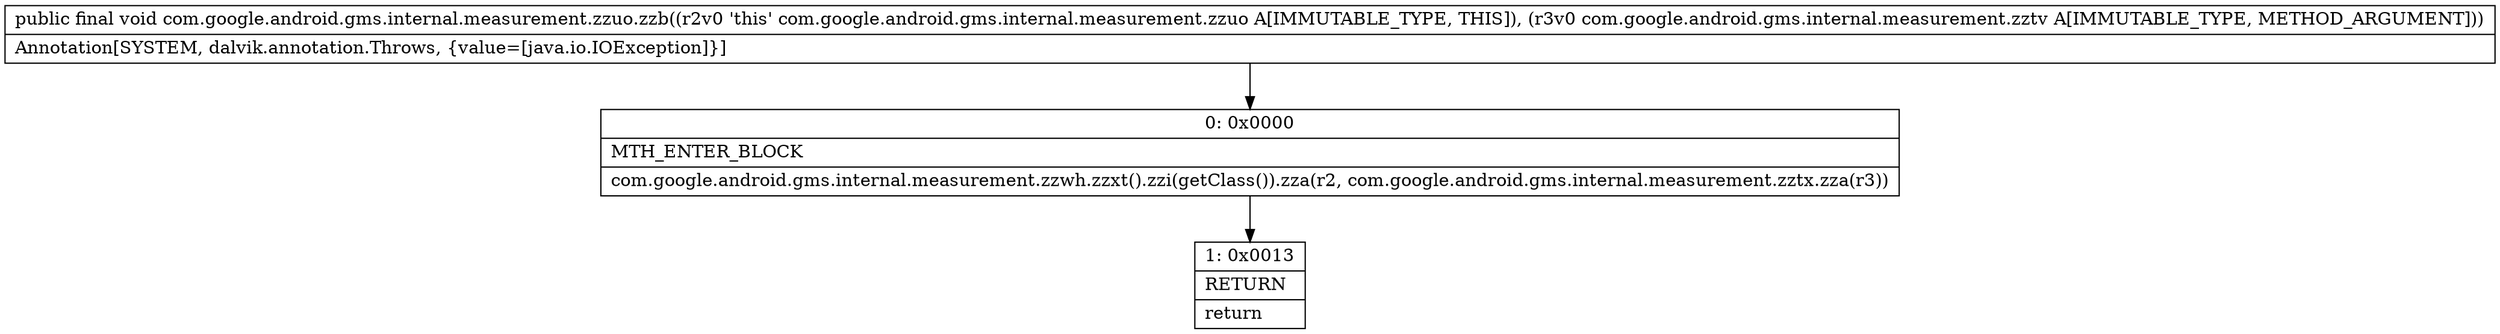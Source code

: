 digraph "CFG forcom.google.android.gms.internal.measurement.zzuo.zzb(Lcom\/google\/android\/gms\/internal\/measurement\/zztv;)V" {
Node_0 [shape=record,label="{0\:\ 0x0000|MTH_ENTER_BLOCK\l|com.google.android.gms.internal.measurement.zzwh.zzxt().zzi(getClass()).zza(r2, com.google.android.gms.internal.measurement.zztx.zza(r3))\l}"];
Node_1 [shape=record,label="{1\:\ 0x0013|RETURN\l|return\l}"];
MethodNode[shape=record,label="{public final void com.google.android.gms.internal.measurement.zzuo.zzb((r2v0 'this' com.google.android.gms.internal.measurement.zzuo A[IMMUTABLE_TYPE, THIS]), (r3v0 com.google.android.gms.internal.measurement.zztv A[IMMUTABLE_TYPE, METHOD_ARGUMENT]))  | Annotation[SYSTEM, dalvik.annotation.Throws, \{value=[java.io.IOException]\}]\l}"];
MethodNode -> Node_0;
Node_0 -> Node_1;
}

